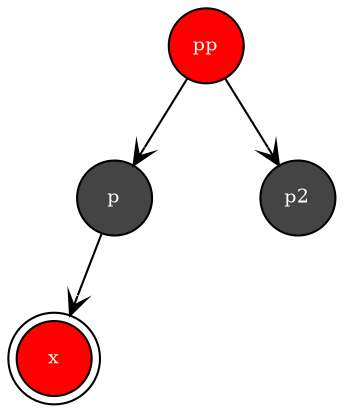 digraph G {
    graph [nodesep=0.1]
    node [shape=circle style="filled" fillcolor="#444444" fontcolor="white" fontsize=9]
    edge [arrowhead=vee]

    pp [group=pp fillcolor="red"]
    p [group=p]
    _pp [group=pp style=invis]
    p2
    x [shape=doublecircle fillcolor="red"];
    _p [group=p label="" width=0 style=invis]

    pp -> p
    pp -> _pp [style=invis]
    pp -> p2
    
    p -> x
    p -> _p [style=invis]
}